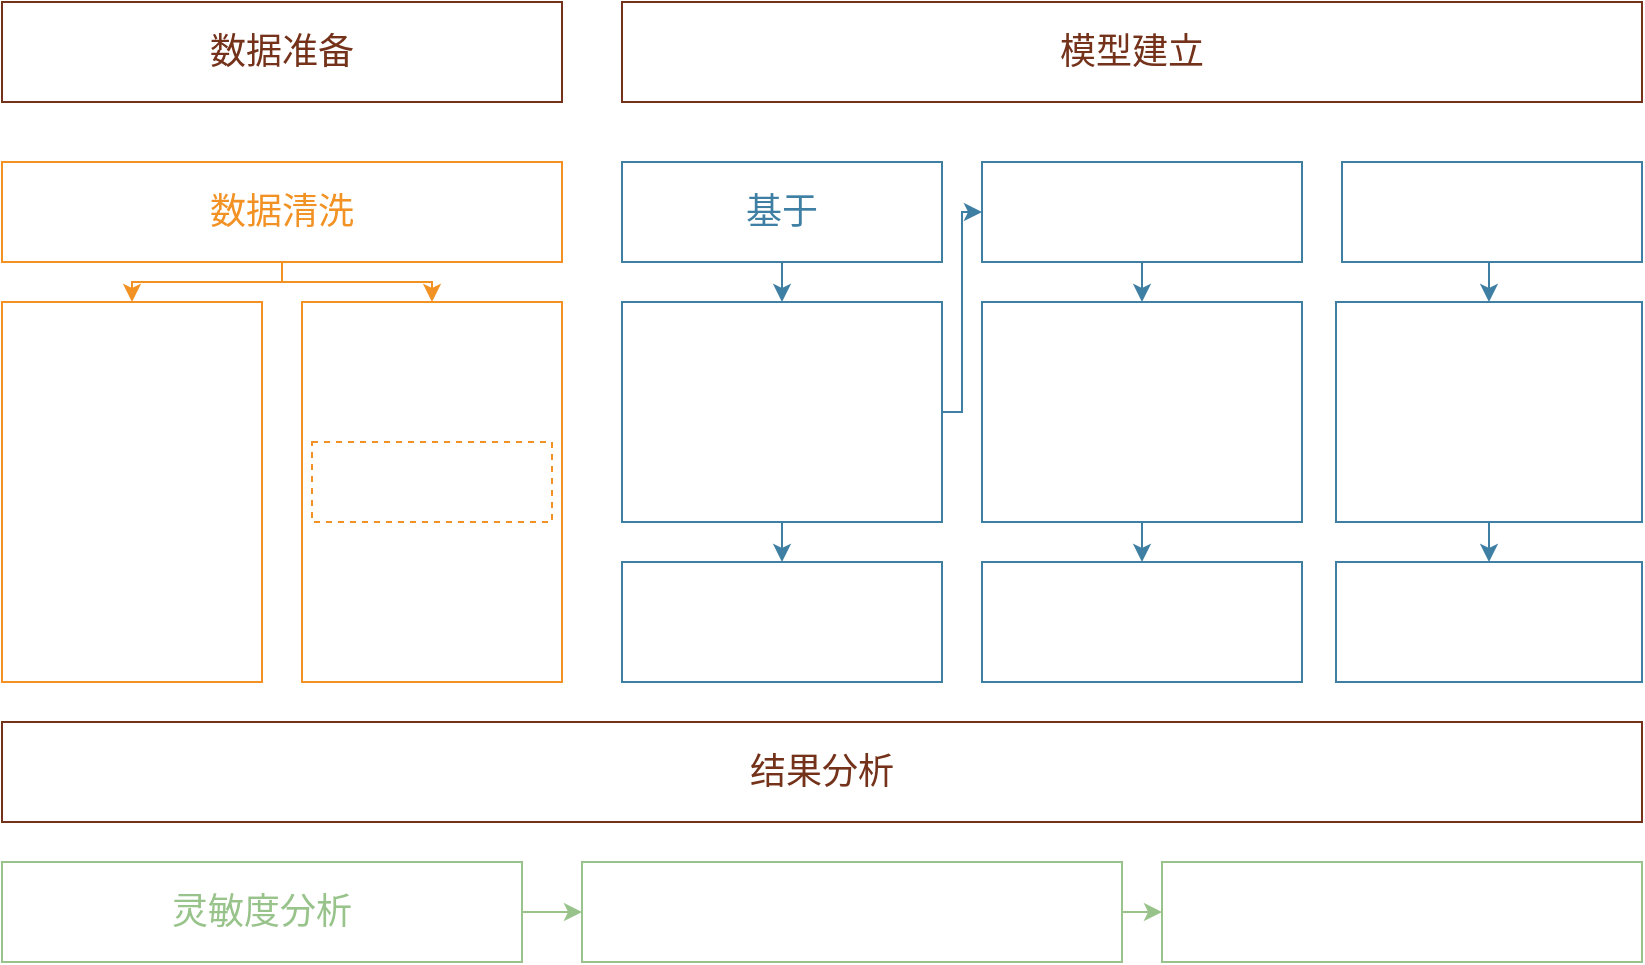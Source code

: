 <mxfile version="15.0.3" type="github"><diagram id="gQd6fM0s0DwRisNx_Sx2" name="Page-1"><mxGraphModel dx="1230" dy="579" grid="1" gridSize="10" guides="1" tooltips="1" connect="1" arrows="1" fold="1" page="0" pageScale="1" pageWidth="827" pageHeight="1169" math="1" shadow="0"><root><mxCell id="0"/><mxCell id="1" parent="0"/><mxCell id="a3dDYCwI_e-lyj42jEB_-1" value="&lt;font color=&quot;#74321a&quot; style=&quot;font-size: 18px&quot;&gt;数据准备&lt;/font&gt;" style="rounded=0;whiteSpace=wrap;html=1;fillColor=#FFFFFF;strokeColor=#74321A;" parent="1" vertex="1"><mxGeometry y="50" width="280" height="50" as="geometry"/></mxCell><mxCell id="9P2CWl6E-dhnrMSSyKwT-4" style="edgeStyle=orthogonalEdgeStyle;rounded=0;orthogonalLoop=1;jettySize=auto;html=1;exitX=0.5;exitY=1;exitDx=0;exitDy=0;entryX=0.5;entryY=0;entryDx=0;entryDy=0;strokeColor=#F29224;" parent="1" source="a3dDYCwI_e-lyj42jEB_-8" target="a3dDYCwI_e-lyj42jEB_-11" edge="1"><mxGeometry relative="1" as="geometry"><Array as="points"><mxPoint x="140" y="190"/><mxPoint x="65" y="190"/></Array></mxGeometry></mxCell><mxCell id="9P2CWl6E-dhnrMSSyKwT-5" style="edgeStyle=orthogonalEdgeStyle;rounded=0;orthogonalLoop=1;jettySize=auto;html=1;exitX=0.5;exitY=1;exitDx=0;exitDy=0;entryX=0.5;entryY=0;entryDx=0;entryDy=0;strokeColor=#F29224;" parent="1" source="a3dDYCwI_e-lyj42jEB_-8" target="a3dDYCwI_e-lyj42jEB_-12" edge="1"><mxGeometry relative="1" as="geometry"><Array as="points"><mxPoint x="140" y="190"/><mxPoint x="215" y="190"/></Array></mxGeometry></mxCell><mxCell id="a3dDYCwI_e-lyj42jEB_-8" value="&lt;font color=&quot;#f29224&quot; style=&quot;font-size: 18px&quot;&gt;数据清洗&lt;/font&gt;" style="rounded=0;whiteSpace=wrap;html=1;strokeColor=#F29224;" parent="1" vertex="1"><mxGeometry y="130" width="280" height="50" as="geometry"/></mxCell><mxCell id="a3dDYCwI_e-lyj42jEB_-10" value="&lt;font color=&quot;#74321a&quot; style=&quot;font-size: 18px&quot;&gt;模型建立&lt;/font&gt;" style="rounded=0;whiteSpace=wrap;html=1;fillColor=#FFFFFF;strokeColor=#74321A;" parent="1" vertex="1"><mxGeometry x="310" y="50" width="510" height="50" as="geometry"/></mxCell><mxCell id="a3dDYCwI_e-lyj42jEB_-11" value="" style="rounded=0;whiteSpace=wrap;html=1;strokeColor=#F29224;" parent="1" vertex="1"><mxGeometry y="200" width="130" height="190" as="geometry"/></mxCell><mxCell id="a3dDYCwI_e-lyj42jEB_-12" value="" style="rounded=0;whiteSpace=wrap;html=1;strokeColor=#F29224;" parent="1" vertex="1"><mxGeometry x="150" y="200" width="130" height="190" as="geometry"/></mxCell><mxCell id="9P2CWl6E-dhnrMSSyKwT-6" style="edgeStyle=orthogonalEdgeStyle;rounded=0;orthogonalLoop=1;jettySize=auto;html=1;exitX=0.5;exitY=1;exitDx=0;exitDy=0;entryX=0.5;entryY=0;entryDx=0;entryDy=0;strokeColor=#3E7FA3;" parent="1" source="a3dDYCwI_e-lyj42jEB_-14" target="a3dDYCwI_e-lyj42jEB_-18" edge="1"><mxGeometry relative="1" as="geometry"/></mxCell><mxCell id="a3dDYCwI_e-lyj42jEB_-14" value="&lt;font style=&quot;font-size: 18px&quot; color=&quot;#3e7fa3&quot;&gt;基于&lt;/font&gt;" style="rounded=0;whiteSpace=wrap;html=1;strokeColor=#3E7FA3;" parent="1" vertex="1"><mxGeometry x="310" y="130" width="160" height="50" as="geometry"/></mxCell><mxCell id="9P2CWl6E-dhnrMSSyKwT-9" style="edgeStyle=orthogonalEdgeStyle;rounded=0;orthogonalLoop=1;jettySize=auto;html=1;exitX=0.5;exitY=1;exitDx=0;exitDy=0;entryX=0.5;entryY=0;entryDx=0;entryDy=0;strokeColor=#3E7FA3;" parent="1" source="a3dDYCwI_e-lyj42jEB_-15" target="a3dDYCwI_e-lyj42jEB_-20" edge="1"><mxGeometry relative="1" as="geometry"/></mxCell><mxCell id="a3dDYCwI_e-lyj42jEB_-15" value="" style="rounded=0;whiteSpace=wrap;html=1;strokeColor=#3E7FA3;" parent="1" vertex="1"><mxGeometry x="490" y="130" width="160" height="50" as="geometry"/></mxCell><mxCell id="9P2CWl6E-dhnrMSSyKwT-11" style="edgeStyle=orthogonalEdgeStyle;rounded=0;orthogonalLoop=1;jettySize=auto;html=1;exitX=0.5;exitY=1;exitDx=0;exitDy=0;entryX=0.5;entryY=0;entryDx=0;entryDy=0;strokeColor=#3E7FA3;" parent="1" source="a3dDYCwI_e-lyj42jEB_-16" target="a3dDYCwI_e-lyj42jEB_-22" edge="1"><mxGeometry relative="1" as="geometry"/></mxCell><mxCell id="a3dDYCwI_e-lyj42jEB_-16" value="" style="rounded=0;whiteSpace=wrap;html=1;strokeColor=#3E7FA3;" parent="1" vertex="1"><mxGeometry x="670" y="130" width="150" height="50" as="geometry"/></mxCell><mxCell id="a3dDYCwI_e-lyj42jEB_-17" value="&lt;font color=&quot;#74321a&quot; style=&quot;font-size: 18px&quot;&gt;结果分析&lt;/font&gt;" style="rounded=0;whiteSpace=wrap;html=1;strokeColor=#74321A;" parent="1" vertex="1"><mxGeometry y="410" width="820" height="50" as="geometry"/></mxCell><mxCell id="9P2CWl6E-dhnrMSSyKwT-7" style="edgeStyle=orthogonalEdgeStyle;rounded=0;orthogonalLoop=1;jettySize=auto;html=1;exitX=0.5;exitY=1;exitDx=0;exitDy=0;entryX=0.5;entryY=0;entryDx=0;entryDy=0;strokeColor=#3E7FA3;" parent="1" source="a3dDYCwI_e-lyj42jEB_-18" target="a3dDYCwI_e-lyj42jEB_-19" edge="1"><mxGeometry relative="1" as="geometry"/></mxCell><mxCell id="9P2CWl6E-dhnrMSSyKwT-8" style="edgeStyle=orthogonalEdgeStyle;rounded=0;orthogonalLoop=1;jettySize=auto;html=1;exitX=1;exitY=0.5;exitDx=0;exitDy=0;entryX=0;entryY=0.5;entryDx=0;entryDy=0;strokeColor=#3E7FA3;" parent="1" source="a3dDYCwI_e-lyj42jEB_-18" target="a3dDYCwI_e-lyj42jEB_-15" edge="1"><mxGeometry relative="1" as="geometry"><Array as="points"><mxPoint x="480" y="255"/><mxPoint x="480" y="155"/></Array></mxGeometry></mxCell><mxCell id="a3dDYCwI_e-lyj42jEB_-18" value="" style="rounded=0;whiteSpace=wrap;html=1;strokeColor=#3E7FA3;" parent="1" vertex="1"><mxGeometry x="310" y="200" width="160" height="110" as="geometry"/></mxCell><mxCell id="a3dDYCwI_e-lyj42jEB_-19" value="" style="rounded=0;whiteSpace=wrap;html=1;strokeColor=#3E7FA3;" parent="1" vertex="1"><mxGeometry x="310" y="330" width="160" height="60" as="geometry"/></mxCell><mxCell id="9P2CWl6E-dhnrMSSyKwT-10" style="edgeStyle=orthogonalEdgeStyle;rounded=0;orthogonalLoop=1;jettySize=auto;html=1;exitX=0.5;exitY=1;exitDx=0;exitDy=0;entryX=0.5;entryY=0;entryDx=0;entryDy=0;strokeColor=#3E7FA3;" parent="1" source="a3dDYCwI_e-lyj42jEB_-20" target="a3dDYCwI_e-lyj42jEB_-21" edge="1"><mxGeometry relative="1" as="geometry"/></mxCell><mxCell id="a3dDYCwI_e-lyj42jEB_-20" value="" style="rounded=0;whiteSpace=wrap;html=1;strokeColor=#3E7FA3;" parent="1" vertex="1"><mxGeometry x="490" y="200" width="160" height="110" as="geometry"/></mxCell><mxCell id="a3dDYCwI_e-lyj42jEB_-21" value="" style="rounded=0;whiteSpace=wrap;html=1;strokeColor=#3E7FA3;" parent="1" vertex="1"><mxGeometry x="490" y="330" width="160" height="60" as="geometry"/></mxCell><mxCell id="9P2CWl6E-dhnrMSSyKwT-12" style="edgeStyle=orthogonalEdgeStyle;rounded=0;orthogonalLoop=1;jettySize=auto;html=1;exitX=0.5;exitY=1;exitDx=0;exitDy=0;entryX=0.5;entryY=0;entryDx=0;entryDy=0;strokeColor=#3E7FA3;" parent="1" source="a3dDYCwI_e-lyj42jEB_-22" target="9P2CWl6E-dhnrMSSyKwT-1" edge="1"><mxGeometry relative="1" as="geometry"/></mxCell><mxCell id="a3dDYCwI_e-lyj42jEB_-22" value="" style="rounded=0;whiteSpace=wrap;html=1;strokeColor=#3E7FA3;" parent="1" vertex="1"><mxGeometry x="667" y="200" width="153" height="110" as="geometry"/></mxCell><mxCell id="9P2CWl6E-dhnrMSSyKwT-13" style="edgeStyle=orthogonalEdgeStyle;rounded=0;orthogonalLoop=1;jettySize=auto;html=1;exitX=1;exitY=0.5;exitDx=0;exitDy=0;entryX=0;entryY=0.5;entryDx=0;entryDy=0;strokeColor=#98C38B;" parent="1" source="a3dDYCwI_e-lyj42jEB_-24" target="a3dDYCwI_e-lyj42jEB_-25" edge="1"><mxGeometry relative="1" as="geometry"/></mxCell><mxCell id="a3dDYCwI_e-lyj42jEB_-24" value="&lt;font color=&quot;#98c38b&quot; style=&quot;font-size: 18px&quot;&gt;灵敏度分析&lt;/font&gt;" style="rounded=0;whiteSpace=wrap;html=1;strokeColor=#98C38B;" parent="1" vertex="1"><mxGeometry y="480" width="260" height="50" as="geometry"/></mxCell><mxCell id="9P2CWl6E-dhnrMSSyKwT-14" style="edgeStyle=orthogonalEdgeStyle;rounded=0;orthogonalLoop=1;jettySize=auto;html=1;exitX=1;exitY=0.5;exitDx=0;exitDy=0;entryX=0;entryY=0.5;entryDx=0;entryDy=0;strokeColor=#98C38B;" parent="1" source="a3dDYCwI_e-lyj42jEB_-25" target="a3dDYCwI_e-lyj42jEB_-26" edge="1"><mxGeometry relative="1" as="geometry"/></mxCell><mxCell id="a3dDYCwI_e-lyj42jEB_-25" value="" style="rounded=0;whiteSpace=wrap;html=1;strokeColor=#98C38B;" parent="1" vertex="1"><mxGeometry x="290" y="480" width="270" height="50" as="geometry"/></mxCell><mxCell id="a3dDYCwI_e-lyj42jEB_-26" value="" style="rounded=0;whiteSpace=wrap;html=1;strokeColor=#98C38B;" parent="1" vertex="1"><mxGeometry x="580" y="480" width="240" height="50" as="geometry"/></mxCell><mxCell id="9P2CWl6E-dhnrMSSyKwT-1" value="" style="rounded=0;whiteSpace=wrap;html=1;strokeColor=#3E7FA3;" parent="1" vertex="1"><mxGeometry x="667" y="330" width="153" height="60" as="geometry"/></mxCell><mxCell id="9P2CWl6E-dhnrMSSyKwT-15" value="" style="rounded=0;whiteSpace=wrap;html=1;fillColor=#FFFFFF;dashed=1;strokeColor=#F29224;" parent="1" vertex="1"><mxGeometry x="155" y="270" width="120" height="40" as="geometry"/></mxCell></root></mxGraphModel></diagram></mxfile>